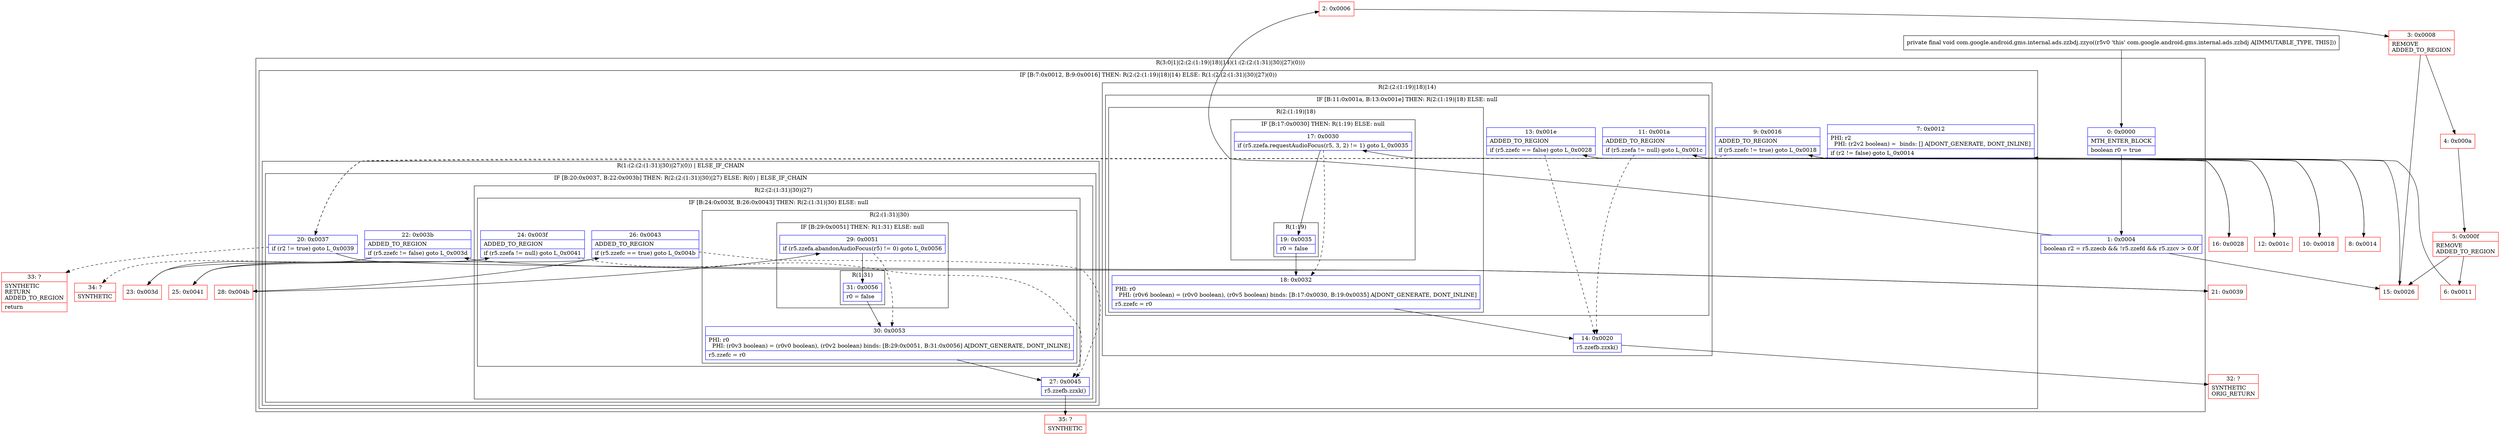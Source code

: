 digraph "CFG forcom.google.android.gms.internal.ads.zzbdj.zzyo()V" {
subgraph cluster_Region_979324001 {
label = "R(3:0|1|(2:(2:(1:19)|18)|14)(1:(2:(2:(1:31)|30)|27)(0)))";
node [shape=record,color=blue];
Node_0 [shape=record,label="{0\:\ 0x0000|MTH_ENTER_BLOCK\l|boolean r0 = true\l}"];
Node_1 [shape=record,label="{1\:\ 0x0004|boolean r2 = r5.zzecb && !r5.zzefd && r5.zzcv \> 0.0f\l}"];
subgraph cluster_IfRegion_256838485 {
label = "IF [B:7:0x0012, B:9:0x0016] THEN: R(2:(2:(1:19)|18)|14) ELSE: R(1:(2:(2:(1:31)|30)|27)(0))";
node [shape=record,color=blue];
Node_7 [shape=record,label="{7\:\ 0x0012|PHI: r2 \l  PHI: (r2v2 boolean) =  binds: [] A[DONT_GENERATE, DONT_INLINE]\l|if (r2 != false) goto L_0x0014\l}"];
Node_9 [shape=record,label="{9\:\ 0x0016|ADDED_TO_REGION\l|if (r5.zzefc != true) goto L_0x0018\l}"];
subgraph cluster_Region_529595463 {
label = "R(2:(2:(1:19)|18)|14)";
node [shape=record,color=blue];
subgraph cluster_IfRegion_702190235 {
label = "IF [B:11:0x001a, B:13:0x001e] THEN: R(2:(1:19)|18) ELSE: null";
node [shape=record,color=blue];
Node_11 [shape=record,label="{11\:\ 0x001a|ADDED_TO_REGION\l|if (r5.zzefa != null) goto L_0x001c\l}"];
Node_13 [shape=record,label="{13\:\ 0x001e|ADDED_TO_REGION\l|if (r5.zzefc == false) goto L_0x0028\l}"];
subgraph cluster_Region_292499986 {
label = "R(2:(1:19)|18)";
node [shape=record,color=blue];
subgraph cluster_IfRegion_714139509 {
label = "IF [B:17:0x0030] THEN: R(1:19) ELSE: null";
node [shape=record,color=blue];
Node_17 [shape=record,label="{17\:\ 0x0030|if (r5.zzefa.requestAudioFocus(r5, 3, 2) != 1) goto L_0x0035\l}"];
subgraph cluster_Region_1873067745 {
label = "R(1:19)";
node [shape=record,color=blue];
Node_19 [shape=record,label="{19\:\ 0x0035|r0 = false\l}"];
}
}
Node_18 [shape=record,label="{18\:\ 0x0032|PHI: r0 \l  PHI: (r0v6 boolean) = (r0v0 boolean), (r0v5 boolean) binds: [B:17:0x0030, B:19:0x0035] A[DONT_GENERATE, DONT_INLINE]\l|r5.zzefc = r0\l}"];
}
}
Node_14 [shape=record,label="{14\:\ 0x0020|r5.zzefb.zzxk()\l}"];
}
subgraph cluster_Region_2001061780 {
label = "R(1:(2:(2:(1:31)|30)|27)(0)) | ELSE_IF_CHAIN\l";
node [shape=record,color=blue];
subgraph cluster_IfRegion_1163325419 {
label = "IF [B:20:0x0037, B:22:0x003b] THEN: R(2:(2:(1:31)|30)|27) ELSE: R(0) | ELSE_IF_CHAIN\l";
node [shape=record,color=blue];
Node_20 [shape=record,label="{20\:\ 0x0037|if (r2 != true) goto L_0x0039\l}"];
Node_22 [shape=record,label="{22\:\ 0x003b|ADDED_TO_REGION\l|if (r5.zzefc != false) goto L_0x003d\l}"];
subgraph cluster_Region_1873768447 {
label = "R(2:(2:(1:31)|30)|27)";
node [shape=record,color=blue];
subgraph cluster_IfRegion_303851227 {
label = "IF [B:24:0x003f, B:26:0x0043] THEN: R(2:(1:31)|30) ELSE: null";
node [shape=record,color=blue];
Node_24 [shape=record,label="{24\:\ 0x003f|ADDED_TO_REGION\l|if (r5.zzefa != null) goto L_0x0041\l}"];
Node_26 [shape=record,label="{26\:\ 0x0043|ADDED_TO_REGION\l|if (r5.zzefc == true) goto L_0x004b\l}"];
subgraph cluster_Region_1368608773 {
label = "R(2:(1:31)|30)";
node [shape=record,color=blue];
subgraph cluster_IfRegion_1058705570 {
label = "IF [B:29:0x0051] THEN: R(1:31) ELSE: null";
node [shape=record,color=blue];
Node_29 [shape=record,label="{29\:\ 0x0051|if (r5.zzefa.abandonAudioFocus(r5) != 0) goto L_0x0056\l}"];
subgraph cluster_Region_903183727 {
label = "R(1:31)";
node [shape=record,color=blue];
Node_31 [shape=record,label="{31\:\ 0x0056|r0 = false\l}"];
}
}
Node_30 [shape=record,label="{30\:\ 0x0053|PHI: r0 \l  PHI: (r0v3 boolean) = (r0v0 boolean), (r0v2 boolean) binds: [B:29:0x0051, B:31:0x0056] A[DONT_GENERATE, DONT_INLINE]\l|r5.zzefc = r0\l}"];
}
}
Node_27 [shape=record,label="{27\:\ 0x0045|r5.zzefb.zzxk()\l}"];
}
subgraph cluster_Region_1723500978 {
label = "R(0)";
node [shape=record,color=blue];
}
}
}
}
}
Node_2 [shape=record,color=red,label="{2\:\ 0x0006}"];
Node_3 [shape=record,color=red,label="{3\:\ 0x0008|REMOVE\lADDED_TO_REGION\l}"];
Node_4 [shape=record,color=red,label="{4\:\ 0x000a}"];
Node_5 [shape=record,color=red,label="{5\:\ 0x000f|REMOVE\lADDED_TO_REGION\l}"];
Node_6 [shape=record,color=red,label="{6\:\ 0x0011}"];
Node_8 [shape=record,color=red,label="{8\:\ 0x0014}"];
Node_10 [shape=record,color=red,label="{10\:\ 0x0018}"];
Node_12 [shape=record,color=red,label="{12\:\ 0x001c}"];
Node_15 [shape=record,color=red,label="{15\:\ 0x0026}"];
Node_16 [shape=record,color=red,label="{16\:\ 0x0028}"];
Node_21 [shape=record,color=red,label="{21\:\ 0x0039}"];
Node_23 [shape=record,color=red,label="{23\:\ 0x003d}"];
Node_25 [shape=record,color=red,label="{25\:\ 0x0041}"];
Node_28 [shape=record,color=red,label="{28\:\ 0x004b}"];
Node_32 [shape=record,color=red,label="{32\:\ ?|SYNTHETIC\lORIG_RETURN\l}"];
Node_33 [shape=record,color=red,label="{33\:\ ?|SYNTHETIC\lRETURN\lADDED_TO_REGION\l|return\l}"];
Node_34 [shape=record,color=red,label="{34\:\ ?|SYNTHETIC\l}"];
Node_35 [shape=record,color=red,label="{35\:\ ?|SYNTHETIC\l}"];
MethodNode[shape=record,label="{private final void com.google.android.gms.internal.ads.zzbdj.zzyo((r5v0 'this' com.google.android.gms.internal.ads.zzbdj A[IMMUTABLE_TYPE, THIS])) }"];
MethodNode -> Node_0;
Node_0 -> Node_1;
Node_1 -> Node_2;
Node_1 -> Node_15;
Node_7 -> Node_8;
Node_7 -> Node_20[style=dashed];
Node_9 -> Node_10;
Node_9 -> Node_20[style=dashed];
Node_11 -> Node_12;
Node_11 -> Node_14[style=dashed];
Node_13 -> Node_14[style=dashed];
Node_13 -> Node_16;
Node_17 -> Node_18[style=dashed];
Node_17 -> Node_19;
Node_19 -> Node_18;
Node_18 -> Node_14;
Node_14 -> Node_32;
Node_20 -> Node_21;
Node_20 -> Node_33[style=dashed];
Node_22 -> Node_23;
Node_22 -> Node_34[style=dashed];
Node_24 -> Node_25;
Node_24 -> Node_27[style=dashed];
Node_26 -> Node_27[style=dashed];
Node_26 -> Node_28;
Node_29 -> Node_30[style=dashed];
Node_29 -> Node_31;
Node_31 -> Node_30;
Node_30 -> Node_27;
Node_27 -> Node_35;
Node_2 -> Node_3;
Node_3 -> Node_4;
Node_3 -> Node_15;
Node_4 -> Node_5;
Node_5 -> Node_6;
Node_5 -> Node_15;
Node_6 -> Node_7;
Node_8 -> Node_9;
Node_10 -> Node_11;
Node_12 -> Node_13;
Node_15 -> Node_7;
Node_16 -> Node_17;
Node_21 -> Node_22;
Node_23 -> Node_24;
Node_25 -> Node_26;
Node_28 -> Node_29;
}

